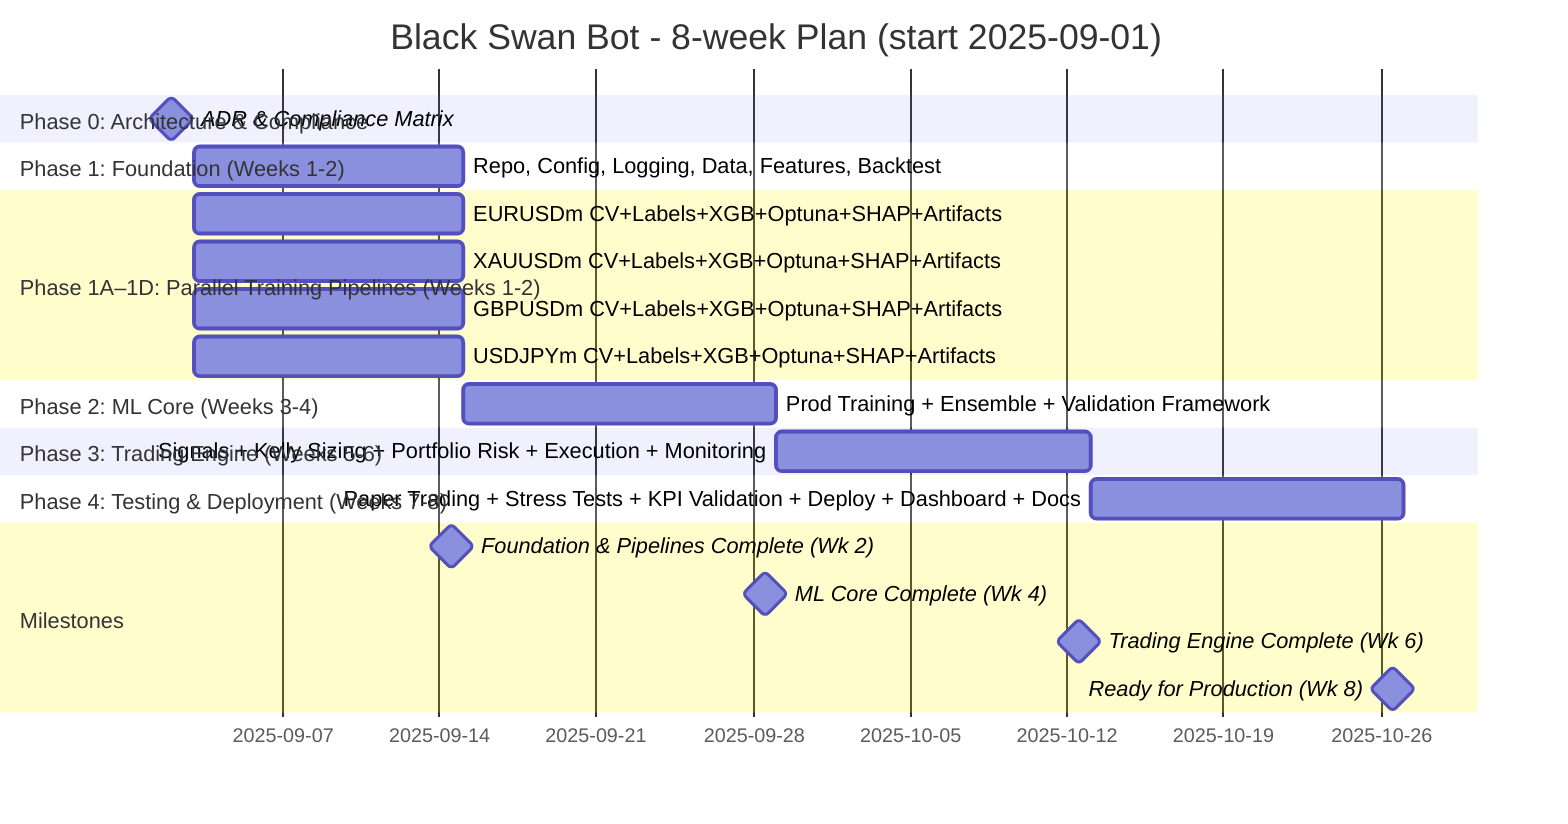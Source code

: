 gantt
    dateFormat  YYYY-MM-DD
    title Black Swan Bot - 8-week Plan (start 2025-09-01)

    section Phase 0: Architecture & Compliance
    ADR & Compliance Matrix                 :milestone, p0, 2025-09-01, 2d

    section Phase 1: Foundation (Weeks 1-2)
    Repo, Config, Logging, Data, Features, Backtest :p1, after p0, 12d

    section Phase 1A–1D: Parallel Training Pipelines (Weeks 1-2)
    EURUSDm CV+Labels+XGB+Optuna+SHAP+Artifacts     :p1a, after p0, 12d
    XAUUSDm CV+Labels+XGB+Optuna+SHAP+Artifacts     :p1b, after p0, 12d
    GBPUSDm CV+Labels+XGB+Optuna+SHAP+Artifacts     :p1c, after p0, 12d
    USDJPYm CV+Labels+XGB+Optuna+SHAP+Artifacts     :p1d, after p0, 12d

    section Phase 2: ML Core (Weeks 3-4)
    Prod Training + Ensemble + Validation Framework :p2, 2025-09-15, 14d

    section Phase 3: Trading Engine (Weeks 5-6)
    Signals + Kelly Sizing + Portfolio Risk + Execution + Monitoring :p3, after p2, 14d

    section Phase 4: Testing & Deployment (Weeks 7-8)
    Paper Trading + Stress Tests + KPI Validation + Deploy + Dashboard + Docs :p4, after p3, 14d

    section Milestones
    Foundation & Pipelines Complete (Wk 2)          :milestone, m1, 2025-09-14, 1d
    ML Core Complete (Wk 4)                         :milestone, m2, 2025-09-28, 1d
    Trading Engine Complete (Wk 6)                  :milestone, m3, 2025-10-12, 1d
    Ready for Production (Wk 8)                     :milestone, m4, 2025-10-26, 1d